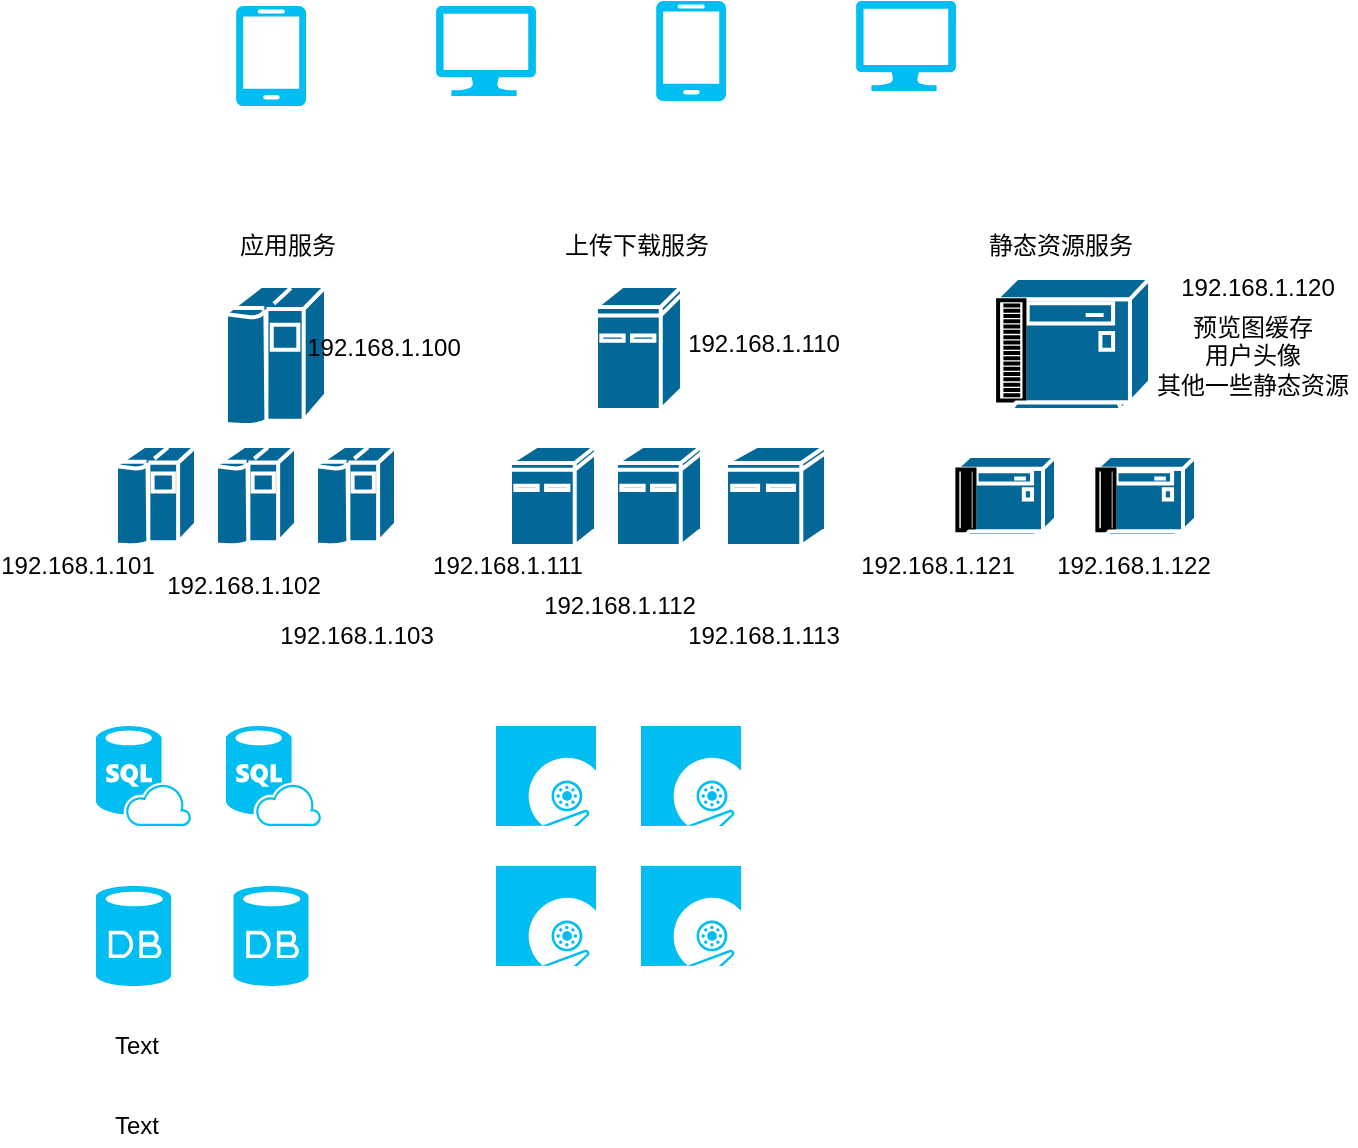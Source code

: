<mxfile version="12.4.8" type="github">
  <diagram id="QiGTYNl4N9ceNPrgLzq6" name="第 1 页">
    <mxGraphModel dx="1038" dy="588" grid="1" gridSize="10" guides="1" tooltips="1" connect="1" arrows="1" fold="1" page="1" pageScale="1" pageWidth="827" pageHeight="1169" math="0" shadow="0">
      <root>
        <mxCell id="0"/>
        <mxCell id="1" parent="0"/>
        <mxCell id="pDK3zzf52nW7GtSUq7cf-19" value="" style="verticalLabelPosition=bottom;html=1;verticalAlign=top;align=center;strokeColor=none;fillColor=#00BEF2;shape=mxgraph.azure.mobile;pointerEvents=1;" parent="1" vertex="1">
          <mxGeometry x="220" y="40" width="35" height="50" as="geometry"/>
        </mxCell>
        <mxCell id="pDK3zzf52nW7GtSUq7cf-22" value="" style="verticalLabelPosition=bottom;html=1;verticalAlign=top;align=center;strokeColor=none;fillColor=#00BEF2;shape=mxgraph.azure.computer;pointerEvents=1;" parent="1" vertex="1">
          <mxGeometry x="320" y="40" width="50" height="45" as="geometry"/>
        </mxCell>
        <mxCell id="pDK3zzf52nW7GtSUq7cf-23" value="" style="verticalLabelPosition=bottom;html=1;verticalAlign=top;align=center;strokeColor=none;fillColor=#00BEF2;shape=mxgraph.azure.mobile;pointerEvents=1;" parent="1" vertex="1">
          <mxGeometry x="430" y="37.5" width="35" height="50" as="geometry"/>
        </mxCell>
        <mxCell id="pDK3zzf52nW7GtSUq7cf-24" value="" style="verticalLabelPosition=bottom;html=1;verticalAlign=top;align=center;strokeColor=none;fillColor=#00BEF2;shape=mxgraph.azure.computer;pointerEvents=1;" parent="1" vertex="1">
          <mxGeometry x="530" y="37.5" width="50" height="45" as="geometry"/>
        </mxCell>
        <mxCell id="pDK3zzf52nW7GtSUq7cf-25" value="" style="shape=mxgraph.cisco.computers_and_peripherals.ibm_mainframe;html=1;pointerEvents=1;dashed=0;fillColor=#036897;strokeColor=#ffffff;strokeWidth=2;verticalLabelPosition=bottom;verticalAlign=top;align=center;outlineConnect=0;" parent="1" vertex="1">
          <mxGeometry x="215" y="180" width="50" height="70" as="geometry"/>
        </mxCell>
        <mxCell id="pDK3zzf52nW7GtSUq7cf-26" value="" style="shape=mxgraph.cisco.computers_and_peripherals.ibm_mini_as400;html=1;pointerEvents=1;dashed=0;fillColor=#036897;strokeColor=#ffffff;strokeWidth=2;verticalLabelPosition=bottom;verticalAlign=top;align=center;outlineConnect=0;" parent="1" vertex="1">
          <mxGeometry x="400" y="180" width="43" height="62" as="geometry"/>
        </mxCell>
        <mxCell id="pDK3zzf52nW7GtSUq7cf-27" value="" style="shape=mxgraph.cisco.controllers_and_modules.3x74_(floor)_cluster_controller;html=1;pointerEvents=1;dashed=0;fillColor=#036897;strokeColor=#ffffff;strokeWidth=2;verticalLabelPosition=bottom;verticalAlign=top;align=center;outlineConnect=0;" parent="1" vertex="1">
          <mxGeometry x="600" y="176" width="77" height="66" as="geometry"/>
        </mxCell>
        <mxCell id="pDK3zzf52nW7GtSUq7cf-33" value="" style="shape=mxgraph.cisco.computers_and_peripherals.ibm_mainframe;html=1;pointerEvents=1;dashed=0;fillColor=#036897;strokeColor=#ffffff;strokeWidth=2;verticalLabelPosition=bottom;verticalAlign=top;align=center;outlineConnect=0;" parent="1" vertex="1">
          <mxGeometry x="160" y="260" width="40" height="50" as="geometry"/>
        </mxCell>
        <mxCell id="pDK3zzf52nW7GtSUq7cf-34" value="" style="shape=mxgraph.cisco.computers_and_peripherals.ibm_mainframe;html=1;pointerEvents=1;dashed=0;fillColor=#036897;strokeColor=#ffffff;strokeWidth=2;verticalLabelPosition=bottom;verticalAlign=top;align=center;outlineConnect=0;" parent="1" vertex="1">
          <mxGeometry x="210" y="260" width="40" height="50" as="geometry"/>
        </mxCell>
        <mxCell id="pDK3zzf52nW7GtSUq7cf-35" value="" style="shape=mxgraph.cisco.computers_and_peripherals.ibm_mainframe;html=1;pointerEvents=1;dashed=0;fillColor=#036897;strokeColor=#ffffff;strokeWidth=2;verticalLabelPosition=bottom;verticalAlign=top;align=center;outlineConnect=0;" parent="1" vertex="1">
          <mxGeometry x="260" y="260" width="40" height="50" as="geometry"/>
        </mxCell>
        <mxCell id="pDK3zzf52nW7GtSUq7cf-38" value="" style="shape=mxgraph.cisco.computers_and_peripherals.ibm_mini_as400;html=1;pointerEvents=1;dashed=0;fillColor=#036897;strokeColor=#ffffff;strokeWidth=2;verticalLabelPosition=bottom;verticalAlign=top;align=center;outlineConnect=0;" parent="1" vertex="1">
          <mxGeometry x="357" y="260" width="43" height="50" as="geometry"/>
        </mxCell>
        <mxCell id="pDK3zzf52nW7GtSUq7cf-39" value="" style="shape=mxgraph.cisco.computers_and_peripherals.ibm_mini_as400;html=1;pointerEvents=1;dashed=0;fillColor=#036897;strokeColor=#ffffff;strokeWidth=2;verticalLabelPosition=bottom;verticalAlign=top;align=center;outlineConnect=0;" parent="1" vertex="1">
          <mxGeometry x="410" y="260" width="43" height="50" as="geometry"/>
        </mxCell>
        <mxCell id="pDK3zzf52nW7GtSUq7cf-40" value="" style="shape=mxgraph.cisco.computers_and_peripherals.ibm_mini_as400;html=1;pointerEvents=1;dashed=0;fillColor=#036897;strokeColor=#ffffff;strokeWidth=2;verticalLabelPosition=bottom;verticalAlign=top;align=center;outlineConnect=0;" parent="1" vertex="1">
          <mxGeometry x="465" y="260" width="50" height="50" as="geometry"/>
        </mxCell>
        <mxCell id="pDK3zzf52nW7GtSUq7cf-41" value="" style="shape=mxgraph.cisco.controllers_and_modules.3x74_(floor)_cluster_controller;html=1;pointerEvents=1;dashed=0;fillColor=#036897;strokeColor=#ffffff;strokeWidth=2;verticalLabelPosition=bottom;verticalAlign=top;align=center;outlineConnect=0;" parent="1" vertex="1">
          <mxGeometry x="580" y="265" width="50" height="40" as="geometry"/>
        </mxCell>
        <mxCell id="pDK3zzf52nW7GtSUq7cf-42" value="" style="shape=mxgraph.cisco.controllers_and_modules.3x74_(floor)_cluster_controller;html=1;pointerEvents=1;dashed=0;fillColor=#036897;strokeColor=#ffffff;strokeWidth=2;verticalLabelPosition=bottom;verticalAlign=top;align=center;outlineConnect=0;" parent="1" vertex="1">
          <mxGeometry x="650" y="265" width="50" height="40" as="geometry"/>
        </mxCell>
        <mxCell id="pDK3zzf52nW7GtSUq7cf-43" value="" style="verticalLabelPosition=bottom;html=1;verticalAlign=top;align=center;strokeColor=none;fillColor=#00BEF2;shape=mxgraph.azure.sql_database_sql_azure;" parent="1" vertex="1">
          <mxGeometry x="150" y="400" width="47.5" height="50" as="geometry"/>
        </mxCell>
        <mxCell id="pDK3zzf52nW7GtSUq7cf-44" value="" style="verticalLabelPosition=bottom;html=1;verticalAlign=top;align=center;strokeColor=none;fillColor=#00BEF2;shape=mxgraph.azure.operating_system_image;" parent="1" vertex="1">
          <mxGeometry x="350" y="400" width="50" height="50" as="geometry"/>
        </mxCell>
        <mxCell id="pDK3zzf52nW7GtSUq7cf-45" value="" style="verticalLabelPosition=bottom;html=1;verticalAlign=top;align=center;strokeColor=none;fillColor=#00BEF2;shape=mxgraph.azure.sql_database_sql_azure;" parent="1" vertex="1">
          <mxGeometry x="215" y="400" width="47.5" height="50" as="geometry"/>
        </mxCell>
        <mxCell id="pDK3zzf52nW7GtSUq7cf-46" value="" style="verticalLabelPosition=bottom;html=1;verticalAlign=top;align=center;strokeColor=none;fillColor=#00BEF2;shape=mxgraph.azure.database;" parent="1" vertex="1">
          <mxGeometry x="150" y="480" width="37.5" height="50" as="geometry"/>
        </mxCell>
        <mxCell id="pDK3zzf52nW7GtSUq7cf-47" value="" style="verticalLabelPosition=bottom;html=1;verticalAlign=top;align=center;strokeColor=none;fillColor=#00BEF2;shape=mxgraph.azure.database;" parent="1" vertex="1">
          <mxGeometry x="218.75" y="480" width="37.5" height="50" as="geometry"/>
        </mxCell>
        <mxCell id="DhgyCHtqx01L9qddXzzI-3" value="应用服务" style="text;html=1;strokeColor=none;fillColor=none;align=center;verticalAlign=middle;whiteSpace=wrap;rounded=0;" vertex="1" parent="1">
          <mxGeometry x="215" y="150" width="62" height="20" as="geometry"/>
        </mxCell>
        <mxCell id="DhgyCHtqx01L9qddXzzI-4" value="上传下载服务" style="text;html=1;strokeColor=none;fillColor=none;align=center;verticalAlign=middle;whiteSpace=wrap;rounded=0;" vertex="1" parent="1">
          <mxGeometry x="376" y="150" width="89" height="20" as="geometry"/>
        </mxCell>
        <mxCell id="DhgyCHtqx01L9qddXzzI-5" value="静态资源服务" style="text;html=1;strokeColor=none;fillColor=none;align=center;verticalAlign=middle;whiteSpace=wrap;rounded=0;" vertex="1" parent="1">
          <mxGeometry x="588" y="150" width="89" height="20" as="geometry"/>
        </mxCell>
        <mxCell id="DhgyCHtqx01L9qddXzzI-6" value="" style="verticalLabelPosition=bottom;html=1;verticalAlign=top;align=center;strokeColor=none;fillColor=#00BEF2;shape=mxgraph.azure.operating_system_image;" vertex="1" parent="1">
          <mxGeometry x="422.5" y="400" width="50" height="50" as="geometry"/>
        </mxCell>
        <mxCell id="DhgyCHtqx01L9qddXzzI-7" value="" style="verticalLabelPosition=bottom;html=1;verticalAlign=top;align=center;strokeColor=none;fillColor=#00BEF2;shape=mxgraph.azure.operating_system_image;" vertex="1" parent="1">
          <mxGeometry x="350" y="470" width="50" height="50" as="geometry"/>
        </mxCell>
        <mxCell id="DhgyCHtqx01L9qddXzzI-8" value="" style="verticalLabelPosition=bottom;html=1;verticalAlign=top;align=center;strokeColor=none;fillColor=#00BEF2;shape=mxgraph.azure.operating_system_image;" vertex="1" parent="1">
          <mxGeometry x="422.5" y="470" width="50" height="50" as="geometry"/>
        </mxCell>
        <mxCell id="DhgyCHtqx01L9qddXzzI-10" value="Text" style="text;html=1;resizable=0;autosize=1;align=center;verticalAlign=middle;points=[];fillColor=none;strokeColor=none;rounded=0;" vertex="1" parent="1">
          <mxGeometry x="150" y="550" width="40" height="20" as="geometry"/>
        </mxCell>
        <mxCell id="DhgyCHtqx01L9qddXzzI-11" value="Text" style="text;html=1;resizable=0;autosize=1;align=center;verticalAlign=middle;points=[];fillColor=none;strokeColor=none;rounded=0;" vertex="1" parent="1">
          <mxGeometry x="150" y="590" width="40" height="20" as="geometry"/>
        </mxCell>
        <mxCell id="DhgyCHtqx01L9qddXzzI-12" value="预览图缓存&lt;br&gt;用户头像&lt;br&gt;其他一些静态资源" style="text;html=1;strokeColor=none;fillColor=none;align=center;verticalAlign=middle;whiteSpace=wrap;rounded=0;" vertex="1" parent="1">
          <mxGeometry x="677" y="180" width="103" height="70" as="geometry"/>
        </mxCell>
        <mxCell id="DhgyCHtqx01L9qddXzzI-13" value="192.168.1.100" style="text;html=1;strokeColor=none;fillColor=none;align=center;verticalAlign=middle;whiteSpace=wrap;rounded=0;" vertex="1" parent="1">
          <mxGeometry x="262.5" y="201" width="62" height="20" as="geometry"/>
        </mxCell>
        <mxCell id="DhgyCHtqx01L9qddXzzI-14" value="192.168.1.101" style="text;html=1;strokeColor=none;fillColor=none;align=center;verticalAlign=middle;whiteSpace=wrap;rounded=0;" vertex="1" parent="1">
          <mxGeometry x="110" y="310" width="62" height="20" as="geometry"/>
        </mxCell>
        <mxCell id="DhgyCHtqx01L9qddXzzI-15" value="192.168.1.102" style="text;html=1;strokeColor=none;fillColor=none;align=center;verticalAlign=middle;whiteSpace=wrap;rounded=0;" vertex="1" parent="1">
          <mxGeometry x="193" y="320" width="62" height="20" as="geometry"/>
        </mxCell>
        <mxCell id="DhgyCHtqx01L9qddXzzI-16" value="192.168.1.103" style="text;html=1;strokeColor=none;fillColor=none;align=center;verticalAlign=middle;whiteSpace=wrap;rounded=0;" vertex="1" parent="1">
          <mxGeometry x="250" y="350" width="61" height="10" as="geometry"/>
        </mxCell>
        <mxCell id="DhgyCHtqx01L9qddXzzI-17" value="192.168.1.111" style="text;html=1;strokeColor=none;fillColor=none;align=center;verticalAlign=middle;whiteSpace=wrap;rounded=0;" vertex="1" parent="1">
          <mxGeometry x="324.5" y="310" width="62" height="20" as="geometry"/>
        </mxCell>
        <mxCell id="DhgyCHtqx01L9qddXzzI-18" value="192.168.1.110" style="text;html=1;strokeColor=none;fillColor=none;align=center;verticalAlign=middle;whiteSpace=wrap;rounded=0;" vertex="1" parent="1">
          <mxGeometry x="453" y="199" width="62" height="20" as="geometry"/>
        </mxCell>
        <mxCell id="DhgyCHtqx01L9qddXzzI-19" value="192.168.1.112" style="text;html=1;strokeColor=none;fillColor=none;align=center;verticalAlign=middle;whiteSpace=wrap;rounded=0;" vertex="1" parent="1">
          <mxGeometry x="381" y="330" width="62" height="20" as="geometry"/>
        </mxCell>
        <mxCell id="DhgyCHtqx01L9qddXzzI-20" value="192.168.1.113" style="text;html=1;strokeColor=none;fillColor=none;align=center;verticalAlign=middle;whiteSpace=wrap;rounded=0;" vertex="1" parent="1">
          <mxGeometry x="453" y="345" width="62" height="20" as="geometry"/>
        </mxCell>
        <mxCell id="DhgyCHtqx01L9qddXzzI-21" value="192.168.1.120" style="text;html=1;strokeColor=none;fillColor=none;align=center;verticalAlign=middle;whiteSpace=wrap;rounded=0;" vertex="1" parent="1">
          <mxGeometry x="700" y="170" width="62" height="21" as="geometry"/>
        </mxCell>
        <mxCell id="DhgyCHtqx01L9qddXzzI-22" value="192.168.1.121" style="text;html=1;strokeColor=none;fillColor=none;align=center;verticalAlign=middle;whiteSpace=wrap;rounded=0;" vertex="1" parent="1">
          <mxGeometry x="540" y="300" width="62" height="40" as="geometry"/>
        </mxCell>
        <mxCell id="DhgyCHtqx01L9qddXzzI-23" value="192.168.1.122" style="text;html=1;strokeColor=none;fillColor=none;align=center;verticalAlign=middle;whiteSpace=wrap;rounded=0;" vertex="1" parent="1">
          <mxGeometry x="638" y="300" width="62" height="40" as="geometry"/>
        </mxCell>
      </root>
    </mxGraphModel>
  </diagram>
</mxfile>
